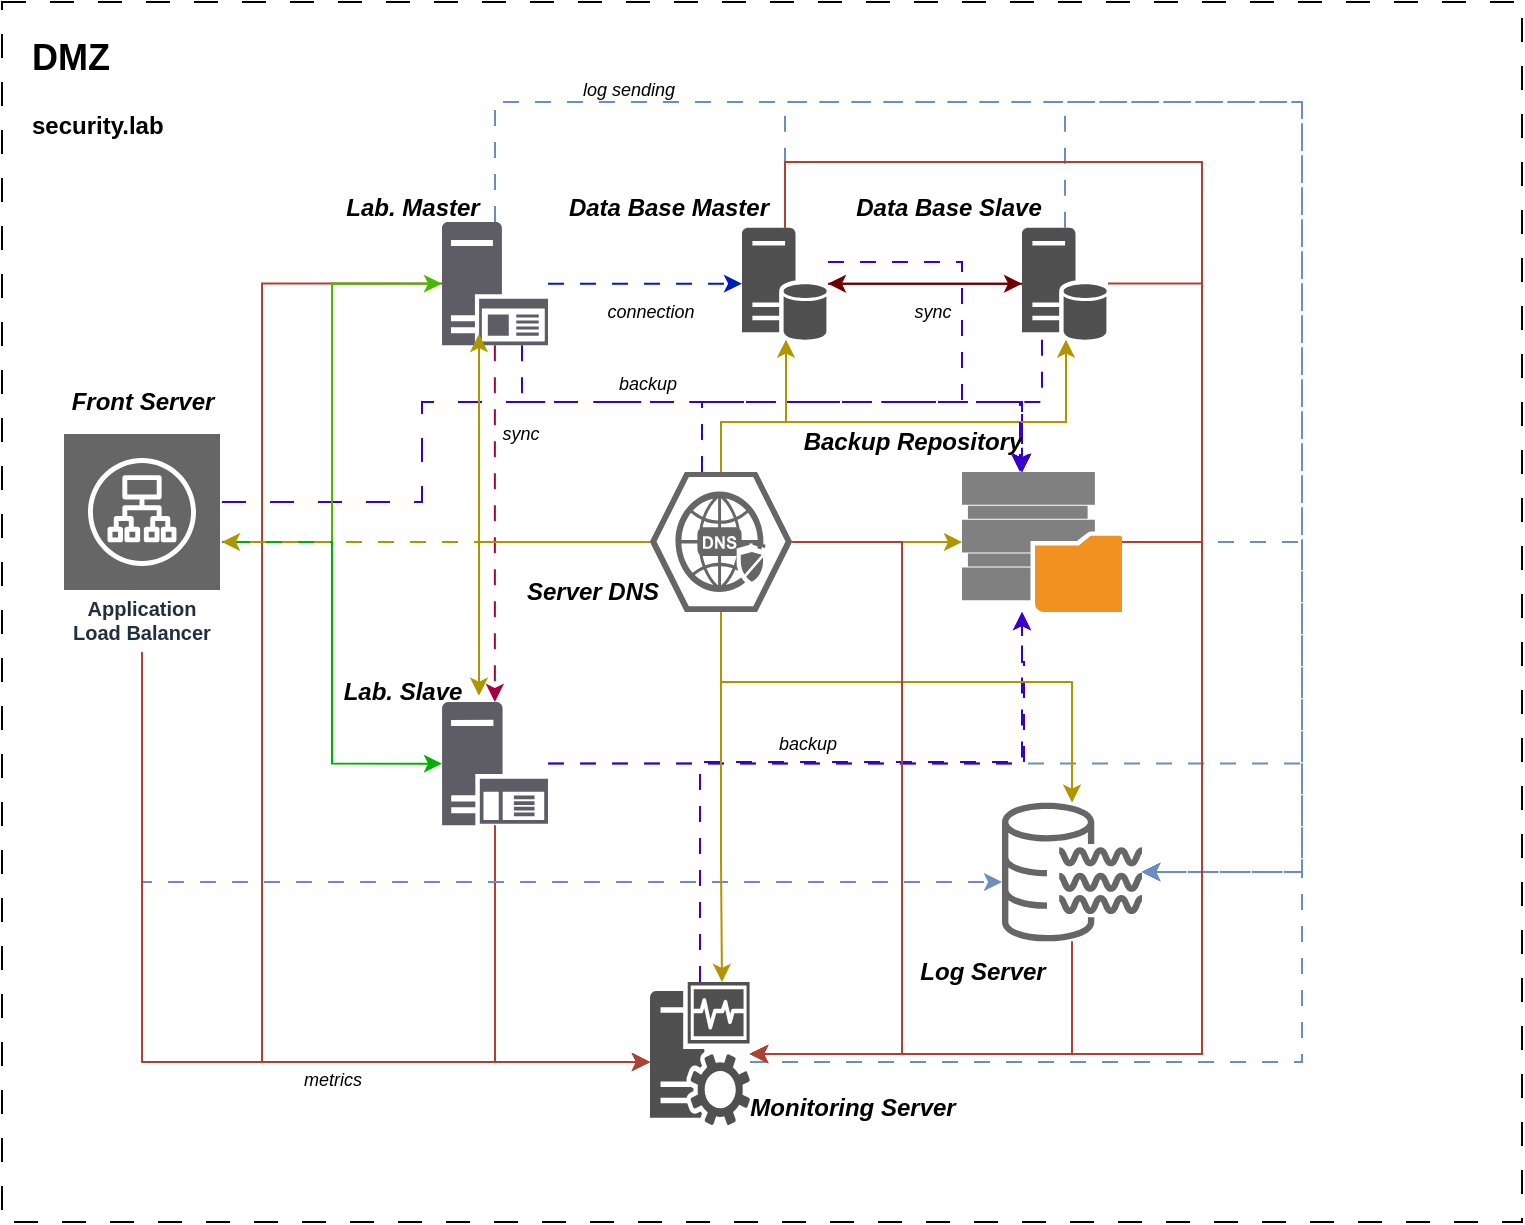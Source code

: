 <mxfile version="22.1.5" type="device">
  <diagram name="Страница — 1" id="-t3re-BX06nEjrZ5D4Mc">
    <mxGraphModel dx="680" dy="392" grid="1" gridSize="10" guides="1" tooltips="1" connect="1" arrows="1" fold="1" page="1" pageScale="1" pageWidth="827" pageHeight="1169" math="0" shadow="0">
      <root>
        <mxCell id="0" />
        <mxCell id="1" parent="0" />
        <mxCell id="7dTgv5AMzggEsHQyPAhG-71" value="" style="whiteSpace=wrap;html=1;dashed=1;dashPattern=12 12;" vertex="1" parent="1">
          <mxGeometry x="90" y="70" width="760" height="610" as="geometry" />
        </mxCell>
        <mxCell id="7dTgv5AMzggEsHQyPAhG-46" style="edgeStyle=orthogonalEdgeStyle;rounded=0;orthogonalLoop=1;jettySize=auto;html=1;entryX=0.5;entryY=0;entryDx=0;entryDy=0;entryPerimeter=0;fillColor=#d80073;strokeColor=#A50040;dashed=1;dashPattern=8 8;" edge="1" parent="1">
          <mxGeometry relative="1" as="geometry">
            <mxPoint x="336.43" y="241.63" as="sourcePoint" />
            <mxPoint x="336.43" y="420" as="targetPoint" />
          </mxGeometry>
        </mxCell>
        <mxCell id="7dTgv5AMzggEsHQyPAhG-20" style="edgeStyle=orthogonalEdgeStyle;rounded=0;orthogonalLoop=1;jettySize=auto;html=1;fillColor=#a20025;strokeColor=#6F0000;" edge="1" parent="1" source="7dTgv5AMzggEsHQyPAhG-3" target="7dTgv5AMzggEsHQyPAhG-4">
          <mxGeometry relative="1" as="geometry" />
        </mxCell>
        <mxCell id="7dTgv5AMzggEsHQyPAhG-25" style="edgeStyle=orthogonalEdgeStyle;rounded=0;orthogonalLoop=1;jettySize=auto;html=1;dashed=1;dashPattern=8 8;fillColor=#dae8fc;strokeColor=#6c8ebf;" edge="1" parent="1" source="7dTgv5AMzggEsHQyPAhG-3" target="7dTgv5AMzggEsHQyPAhG-16">
          <mxGeometry relative="1" as="geometry">
            <Array as="points">
              <mxPoint x="622" y="120" />
              <mxPoint x="740" y="120" />
              <mxPoint x="740" y="505" />
            </Array>
          </mxGeometry>
        </mxCell>
        <mxCell id="7dTgv5AMzggEsHQyPAhG-68" style="edgeStyle=orthogonalEdgeStyle;rounded=0;orthogonalLoop=1;jettySize=auto;html=1;fillColor=#fad9d5;strokeColor=#ae4132;" edge="1" parent="1" source="7dTgv5AMzggEsHQyPAhG-3" target="7dTgv5AMzggEsHQyPAhG-14">
          <mxGeometry relative="1" as="geometry">
            <Array as="points">
              <mxPoint x="690" y="211" />
              <mxPoint x="690" y="596" />
            </Array>
          </mxGeometry>
        </mxCell>
        <mxCell id="7dTgv5AMzggEsHQyPAhG-87" style="edgeStyle=orthogonalEdgeStyle;rounded=0;orthogonalLoop=1;jettySize=auto;html=1;fillColor=#6a00ff;strokeColor=#3700CC;dashed=1;dashPattern=8 8;" edge="1" parent="1" source="7dTgv5AMzggEsHQyPAhG-3" target="7dTgv5AMzggEsHQyPAhG-15">
          <mxGeometry relative="1" as="geometry">
            <Array as="points">
              <mxPoint x="610" y="270" />
              <mxPoint x="600" y="270" />
            </Array>
          </mxGeometry>
        </mxCell>
        <mxCell id="7dTgv5AMzggEsHQyPAhG-3" value="" style="sketch=0;pointerEvents=1;shadow=0;dashed=0;html=1;strokeColor=none;fillColor=#505050;labelPosition=center;verticalLabelPosition=bottom;verticalAlign=top;outlineConnect=0;align=center;shape=mxgraph.office.servers.database_server;" vertex="1" parent="1">
          <mxGeometry x="600" y="182.82" width="43" height="56" as="geometry" />
        </mxCell>
        <mxCell id="7dTgv5AMzggEsHQyPAhG-19" style="edgeStyle=orthogonalEdgeStyle;rounded=0;orthogonalLoop=1;jettySize=auto;html=1;fillColor=#a20025;strokeColor=#6F0000;" edge="1" parent="1" source="7dTgv5AMzggEsHQyPAhG-4" target="7dTgv5AMzggEsHQyPAhG-3">
          <mxGeometry relative="1" as="geometry" />
        </mxCell>
        <mxCell id="7dTgv5AMzggEsHQyPAhG-23" style="edgeStyle=orthogonalEdgeStyle;rounded=0;orthogonalLoop=1;jettySize=auto;html=1;dashed=1;dashPattern=8 8;fillColor=#dae8fc;strokeColor=#6c8ebf;" edge="1" parent="1" source="7dTgv5AMzggEsHQyPAhG-4" target="7dTgv5AMzggEsHQyPAhG-16">
          <mxGeometry relative="1" as="geometry">
            <Array as="points">
              <mxPoint x="482" y="120" />
              <mxPoint x="740" y="120" />
              <mxPoint x="740" y="505" />
            </Array>
          </mxGeometry>
        </mxCell>
        <mxCell id="7dTgv5AMzggEsHQyPAhG-69" style="edgeStyle=orthogonalEdgeStyle;rounded=0;orthogonalLoop=1;jettySize=auto;html=1;fillColor=#fad9d5;strokeColor=#ae4132;" edge="1" parent="1" source="7dTgv5AMzggEsHQyPAhG-4" target="7dTgv5AMzggEsHQyPAhG-14">
          <mxGeometry relative="1" as="geometry">
            <Array as="points">
              <mxPoint x="481" y="150" />
              <mxPoint x="690" y="150" />
              <mxPoint x="690" y="596" />
            </Array>
          </mxGeometry>
        </mxCell>
        <mxCell id="7dTgv5AMzggEsHQyPAhG-4" value="" style="sketch=0;pointerEvents=1;shadow=0;dashed=0;html=1;strokeColor=none;fillColor=#505050;labelPosition=center;verticalLabelPosition=bottom;verticalAlign=top;outlineConnect=0;align=center;shape=mxgraph.office.servers.database_server;" vertex="1" parent="1">
          <mxGeometry x="460" y="182.82" width="43" height="56" as="geometry" />
        </mxCell>
        <mxCell id="7dTgv5AMzggEsHQyPAhG-21" style="edgeStyle=orthogonalEdgeStyle;rounded=0;orthogonalLoop=1;jettySize=auto;html=1;fillColor=#0050ef;strokeColor=#001DBC;dashed=1;dashPattern=8 8;" edge="1" parent="1" source="7dTgv5AMzggEsHQyPAhG-9" target="7dTgv5AMzggEsHQyPAhG-4">
          <mxGeometry relative="1" as="geometry" />
        </mxCell>
        <mxCell id="7dTgv5AMzggEsHQyPAhG-22" style="edgeStyle=orthogonalEdgeStyle;rounded=0;orthogonalLoop=1;jettySize=auto;html=1;dashed=1;dashPattern=8 8;fillColor=#dae8fc;strokeColor=#6c8ebf;" edge="1" parent="1" source="7dTgv5AMzggEsHQyPAhG-9" target="7dTgv5AMzggEsHQyPAhG-16">
          <mxGeometry relative="1" as="geometry">
            <Array as="points">
              <mxPoint x="337" y="120" />
              <mxPoint x="740" y="120" />
              <mxPoint x="740" y="505" />
            </Array>
          </mxGeometry>
        </mxCell>
        <mxCell id="7dTgv5AMzggEsHQyPAhG-64" style="edgeStyle=orthogonalEdgeStyle;rounded=0;orthogonalLoop=1;jettySize=auto;html=1;fillColor=#fad9d5;strokeColor=#ae4132;" edge="1" parent="1" source="7dTgv5AMzggEsHQyPAhG-9" target="7dTgv5AMzggEsHQyPAhG-14">
          <mxGeometry relative="1" as="geometry">
            <Array as="points">
              <mxPoint x="220" y="211" />
              <mxPoint x="220" y="600" />
            </Array>
          </mxGeometry>
        </mxCell>
        <mxCell id="7dTgv5AMzggEsHQyPAhG-75" style="edgeStyle=orthogonalEdgeStyle;rounded=0;orthogonalLoop=1;jettySize=auto;html=1;fillColor=#6a00ff;strokeColor=#3700CC;dashed=1;dashPattern=8 8;" edge="1" parent="1" source="7dTgv5AMzggEsHQyPAhG-9" target="7dTgv5AMzggEsHQyPAhG-15">
          <mxGeometry relative="1" as="geometry">
            <Array as="points">
              <mxPoint x="350" y="270" />
              <mxPoint x="600" y="270" />
            </Array>
          </mxGeometry>
        </mxCell>
        <mxCell id="7dTgv5AMzggEsHQyPAhG-9" value="" style="sketch=0;aspect=fixed;pointerEvents=1;shadow=0;dashed=0;html=1;strokeColor=none;labelPosition=center;verticalLabelPosition=bottom;verticalAlign=top;align=center;fillColor=#5e5c64;shape=mxgraph.mscae.enterprise.application_server2" vertex="1" parent="1">
          <mxGeometry x="310" y="180" width="53" height="61.63" as="geometry" />
        </mxCell>
        <mxCell id="7dTgv5AMzggEsHQyPAhG-28" style="edgeStyle=orthogonalEdgeStyle;rounded=0;orthogonalLoop=1;jettySize=auto;html=1;dashed=1;dashPattern=8 8;fillColor=#dae8fc;strokeColor=#6c8ebf;" edge="1" parent="1" source="7dTgv5AMzggEsHQyPAhG-11" target="7dTgv5AMzggEsHQyPAhG-16">
          <mxGeometry relative="1" as="geometry">
            <Array as="points">
              <mxPoint x="740" y="451" />
              <mxPoint x="740" y="505" />
            </Array>
          </mxGeometry>
        </mxCell>
        <mxCell id="7dTgv5AMzggEsHQyPAhG-62" style="edgeStyle=orthogonalEdgeStyle;rounded=0;orthogonalLoop=1;jettySize=auto;html=1;fillColor=#fad9d5;strokeColor=#ae4132;" edge="1" parent="1" source="7dTgv5AMzggEsHQyPAhG-11" target="7dTgv5AMzggEsHQyPAhG-14">
          <mxGeometry relative="1" as="geometry">
            <Array as="points">
              <mxPoint x="337" y="600" />
            </Array>
          </mxGeometry>
        </mxCell>
        <mxCell id="7dTgv5AMzggEsHQyPAhG-83" style="edgeStyle=orthogonalEdgeStyle;rounded=0;orthogonalLoop=1;jettySize=auto;html=1;fillColor=#6a00ff;strokeColor=#3700CC;dashed=1;dashPattern=8 8;" edge="1" parent="1" source="7dTgv5AMzggEsHQyPAhG-11" target="7dTgv5AMzggEsHQyPAhG-15">
          <mxGeometry relative="1" as="geometry">
            <Array as="points">
              <mxPoint x="600" y="451" />
            </Array>
          </mxGeometry>
        </mxCell>
        <mxCell id="7dTgv5AMzggEsHQyPAhG-11" value="" style="sketch=0;aspect=fixed;pointerEvents=1;shadow=0;dashed=0;html=1;strokeColor=none;labelPosition=center;verticalLabelPosition=bottom;verticalAlign=top;align=center;fillColor=#5e5c64;shape=mxgraph.mscae.enterprise.application_server" vertex="1" parent="1">
          <mxGeometry x="310" y="420" width="53" height="61.63" as="geometry" />
        </mxCell>
        <mxCell id="7dTgv5AMzggEsHQyPAhG-29" style="edgeStyle=orthogonalEdgeStyle;rounded=0;orthogonalLoop=1;jettySize=auto;html=1;dashed=1;dashPattern=8 8;fillColor=#dae8fc;strokeColor=#6c8ebf;" edge="1" parent="1" source="7dTgv5AMzggEsHQyPAhG-12" target="7dTgv5AMzggEsHQyPAhG-16">
          <mxGeometry relative="1" as="geometry">
            <Array as="points">
              <mxPoint x="160" y="510" />
            </Array>
          </mxGeometry>
        </mxCell>
        <mxCell id="7dTgv5AMzggEsHQyPAhG-63" style="edgeStyle=orthogonalEdgeStyle;rounded=0;orthogonalLoop=1;jettySize=auto;html=1;fillColor=#fad9d5;strokeColor=#ae4132;" edge="1" parent="1" source="7dTgv5AMzggEsHQyPAhG-12" target="7dTgv5AMzggEsHQyPAhG-14">
          <mxGeometry relative="1" as="geometry">
            <Array as="points">
              <mxPoint x="160" y="600" />
            </Array>
          </mxGeometry>
        </mxCell>
        <mxCell id="7dTgv5AMzggEsHQyPAhG-70" value="&lt;font size=&quot;1&quot;&gt;&lt;i style=&quot;font-size: 9px;&quot;&gt;metrics&lt;/i&gt;&lt;/font&gt;" style="edgeLabel;html=1;align=center;verticalAlign=middle;resizable=0;points=[];" vertex="1" connectable="0" parent="7dTgv5AMzggEsHQyPAhG-63">
          <mxGeometry x="0.308" y="-4" relative="1" as="geometry">
            <mxPoint y="4" as="offset" />
          </mxGeometry>
        </mxCell>
        <mxCell id="7dTgv5AMzggEsHQyPAhG-73" style="edgeStyle=orthogonalEdgeStyle;rounded=0;orthogonalLoop=1;jettySize=auto;html=1;dashed=1;dashPattern=12 12;fillColor=#6a00ff;strokeColor=#3700CC;" edge="1" parent="1" source="7dTgv5AMzggEsHQyPAhG-12" target="7dTgv5AMzggEsHQyPAhG-15">
          <mxGeometry relative="1" as="geometry">
            <Array as="points">
              <mxPoint x="300" y="320" />
              <mxPoint x="300" y="270" />
              <mxPoint x="600" y="270" />
            </Array>
          </mxGeometry>
        </mxCell>
        <mxCell id="7dTgv5AMzggEsHQyPAhG-12" value="Application Load Balancer" style="sketch=0;outlineConnect=0;fontColor=#232F3E;gradientColor=none;strokeColor=#ffffff;fillColor=#666666;dashed=0;verticalLabelPosition=middle;verticalAlign=bottom;align=center;html=1;whiteSpace=wrap;fontSize=10;fontStyle=1;spacing=3;shape=mxgraph.aws4.productIcon;prIcon=mxgraph.aws4.application_load_balancer;" vertex="1" parent="1">
          <mxGeometry x="120" y="285" width="80" height="110" as="geometry" />
        </mxCell>
        <mxCell id="7dTgv5AMzggEsHQyPAhG-27" style="edgeStyle=orthogonalEdgeStyle;rounded=0;orthogonalLoop=1;jettySize=auto;html=1;dashed=1;dashPattern=8 8;fillColor=#dae8fc;strokeColor=#6c8ebf;" edge="1" parent="1" source="7dTgv5AMzggEsHQyPAhG-14" target="7dTgv5AMzggEsHQyPAhG-16">
          <mxGeometry relative="1" as="geometry">
            <Array as="points">
              <mxPoint x="740" y="600" />
              <mxPoint x="740" y="505" />
            </Array>
          </mxGeometry>
        </mxCell>
        <mxCell id="7dTgv5AMzggEsHQyPAhG-88" style="edgeStyle=orthogonalEdgeStyle;rounded=0;orthogonalLoop=1;jettySize=auto;html=1;fillColor=#6a00ff;strokeColor=#3700CC;dashed=1;dashPattern=8 8;" edge="1" parent="1" source="7dTgv5AMzggEsHQyPAhG-14" target="7dTgv5AMzggEsHQyPAhG-15">
          <mxGeometry relative="1" as="geometry">
            <mxPoint x="600" y="380" as="targetPoint" />
            <Array as="points">
              <mxPoint x="439" y="450" />
              <mxPoint x="601" y="450" />
              <mxPoint x="601" y="400" />
              <mxPoint x="600" y="400" />
            </Array>
          </mxGeometry>
        </mxCell>
        <mxCell id="7dTgv5AMzggEsHQyPAhG-14" value="" style="sketch=0;pointerEvents=1;shadow=0;dashed=0;html=1;strokeColor=none;fillColor=#505050;labelPosition=center;verticalLabelPosition=bottom;verticalAlign=top;outlineConnect=0;align=center;shape=mxgraph.office.servers.monitoring_sql_reporting_services;" vertex="1" parent="1">
          <mxGeometry x="414" y="560" width="50" height="71.63" as="geometry" />
        </mxCell>
        <mxCell id="7dTgv5AMzggEsHQyPAhG-26" style="edgeStyle=orthogonalEdgeStyle;rounded=0;orthogonalLoop=1;jettySize=auto;html=1;dashed=1;dashPattern=8 8;fillColor=#dae8fc;strokeColor=#6c8ebf;" edge="1" parent="1" source="7dTgv5AMzggEsHQyPAhG-15" target="7dTgv5AMzggEsHQyPAhG-16">
          <mxGeometry relative="1" as="geometry">
            <Array as="points">
              <mxPoint x="740" y="340" />
              <mxPoint x="740" y="505" />
            </Array>
          </mxGeometry>
        </mxCell>
        <mxCell id="7dTgv5AMzggEsHQyPAhG-67" style="edgeStyle=orthogonalEdgeStyle;rounded=0;orthogonalLoop=1;jettySize=auto;html=1;fillColor=#fad9d5;strokeColor=#ae4132;" edge="1" parent="1" source="7dTgv5AMzggEsHQyPAhG-15" target="7dTgv5AMzggEsHQyPAhG-14">
          <mxGeometry relative="1" as="geometry">
            <Array as="points">
              <mxPoint x="690" y="340" />
              <mxPoint x="690" y="596" />
            </Array>
          </mxGeometry>
        </mxCell>
        <mxCell id="7dTgv5AMzggEsHQyPAhG-15" value="" style="shadow=0;dashed=0;html=1;strokeColor=none;fillColor=#808080;labelPosition=center;verticalLabelPosition=bottom;verticalAlign=top;align=center;outlineConnect=0;shape=mxgraph.veeam.2d.backup_repository;" vertex="1" parent="1">
          <mxGeometry x="570" y="305" width="80" height="70" as="geometry" />
        </mxCell>
        <mxCell id="7dTgv5AMzggEsHQyPAhG-66" style="edgeStyle=orthogonalEdgeStyle;rounded=0;orthogonalLoop=1;jettySize=auto;html=1;fillColor=#fad9d5;strokeColor=#ae4132;" edge="1" parent="1" source="7dTgv5AMzggEsHQyPAhG-16" target="7dTgv5AMzggEsHQyPAhG-14">
          <mxGeometry relative="1" as="geometry">
            <Array as="points">
              <mxPoint x="625" y="596" />
            </Array>
          </mxGeometry>
        </mxCell>
        <mxCell id="7dTgv5AMzggEsHQyPAhG-16" value="" style="sketch=0;outlineConnect=0;fontColor=#232F3E;gradientColor=none;fillColor=#666666;strokeColor=none;dashed=0;verticalLabelPosition=bottom;verticalAlign=top;align=center;html=1;fontSize=12;fontStyle=0;aspect=fixed;pointerEvents=1;shape=mxgraph.aws4.data_lake_resource_icon;" vertex="1" parent="1">
          <mxGeometry x="590" y="470" width="70" height="70" as="geometry" />
        </mxCell>
        <mxCell id="7dTgv5AMzggEsHQyPAhG-17" style="edgeStyle=orthogonalEdgeStyle;rounded=0;orthogonalLoop=1;jettySize=auto;html=1;entryX=0;entryY=0.5;entryDx=0;entryDy=0;entryPerimeter=0;fillColor=#60a917;strokeColor=#47BA00;" edge="1" parent="1" source="7dTgv5AMzggEsHQyPAhG-12" target="7dTgv5AMzggEsHQyPAhG-9">
          <mxGeometry relative="1" as="geometry" />
        </mxCell>
        <mxCell id="7dTgv5AMzggEsHQyPAhG-18" style="edgeStyle=orthogonalEdgeStyle;rounded=0;orthogonalLoop=1;jettySize=auto;html=1;entryX=0;entryY=0.5;entryDx=0;entryDy=0;entryPerimeter=0;fillColor=#008a00;strokeColor=#00B000;" edge="1" parent="1" source="7dTgv5AMzggEsHQyPAhG-12" target="7dTgv5AMzggEsHQyPAhG-11">
          <mxGeometry relative="1" as="geometry" />
        </mxCell>
        <mxCell id="7dTgv5AMzggEsHQyPAhG-35" style="edgeStyle=orthogonalEdgeStyle;rounded=0;orthogonalLoop=1;jettySize=auto;html=1;fillColor=#e3c800;strokeColor=#B09500;" edge="1" parent="1" source="7dTgv5AMzggEsHQyPAhG-30" target="7dTgv5AMzggEsHQyPAhG-15">
          <mxGeometry relative="1" as="geometry" />
        </mxCell>
        <mxCell id="7dTgv5AMzggEsHQyPAhG-38" style="edgeStyle=orthogonalEdgeStyle;rounded=0;orthogonalLoop=1;jettySize=auto;html=1;fillColor=#e3c800;strokeColor=#B09500;" edge="1" parent="1" source="7dTgv5AMzggEsHQyPAhG-30" target="7dTgv5AMzggEsHQyPAhG-16">
          <mxGeometry relative="1" as="geometry">
            <Array as="points">
              <mxPoint x="450" y="410" />
              <mxPoint x="625" y="410" />
            </Array>
          </mxGeometry>
        </mxCell>
        <mxCell id="7dTgv5AMzggEsHQyPAhG-39" style="edgeStyle=orthogonalEdgeStyle;rounded=0;orthogonalLoop=1;jettySize=auto;html=1;fillColor=#e3c800;strokeColor=#B09500;" edge="1" parent="1" source="7dTgv5AMzggEsHQyPAhG-30" target="7dTgv5AMzggEsHQyPAhG-14">
          <mxGeometry relative="1" as="geometry">
            <Array as="points">
              <mxPoint x="450" y="500" />
              <mxPoint x="450" y="500" />
            </Array>
          </mxGeometry>
        </mxCell>
        <mxCell id="7dTgv5AMzggEsHQyPAhG-41" style="edgeStyle=orthogonalEdgeStyle;rounded=0;orthogonalLoop=1;jettySize=auto;html=1;fillColor=#e3c800;strokeColor=#B09500;" edge="1" parent="1" source="7dTgv5AMzggEsHQyPAhG-30" target="7dTgv5AMzggEsHQyPAhG-4">
          <mxGeometry relative="1" as="geometry">
            <Array as="points">
              <mxPoint x="450" y="280" />
              <mxPoint x="482" y="280" />
            </Array>
          </mxGeometry>
        </mxCell>
        <mxCell id="7dTgv5AMzggEsHQyPAhG-42" style="edgeStyle=orthogonalEdgeStyle;rounded=0;orthogonalLoop=1;jettySize=auto;html=1;fillColor=#e3c800;strokeColor=#B09500;" edge="1" parent="1" source="7dTgv5AMzggEsHQyPAhG-30" target="7dTgv5AMzggEsHQyPAhG-3">
          <mxGeometry relative="1" as="geometry">
            <Array as="points">
              <mxPoint x="450" y="280" />
              <mxPoint x="622" y="280" />
            </Array>
          </mxGeometry>
        </mxCell>
        <mxCell id="7dTgv5AMzggEsHQyPAhG-44" style="edgeStyle=orthogonalEdgeStyle;rounded=0;orthogonalLoop=1;jettySize=auto;html=1;fillColor=#e3c800;strokeColor=#B09500;dashed=1;dashPattern=8 8;" edge="1" parent="1" source="7dTgv5AMzggEsHQyPAhG-30" target="7dTgv5AMzggEsHQyPAhG-12">
          <mxGeometry relative="1" as="geometry" />
        </mxCell>
        <mxCell id="7dTgv5AMzggEsHQyPAhG-65" style="edgeStyle=orthogonalEdgeStyle;rounded=0;orthogonalLoop=1;jettySize=auto;html=1;fillColor=#fad9d5;strokeColor=#ae4132;" edge="1" parent="1" source="7dTgv5AMzggEsHQyPAhG-30" target="7dTgv5AMzggEsHQyPAhG-14">
          <mxGeometry relative="1" as="geometry">
            <Array as="points">
              <mxPoint x="540" y="340" />
              <mxPoint x="540" y="596" />
            </Array>
          </mxGeometry>
        </mxCell>
        <mxCell id="7dTgv5AMzggEsHQyPAhG-80" style="edgeStyle=orthogonalEdgeStyle;rounded=0;orthogonalLoop=1;jettySize=auto;html=1;fillColor=#6a00ff;strokeColor=#3700CC;dashed=1;dashPattern=8 8;" edge="1" parent="1" source="7dTgv5AMzggEsHQyPAhG-30" target="7dTgv5AMzggEsHQyPAhG-15">
          <mxGeometry relative="1" as="geometry">
            <Array as="points">
              <mxPoint x="440" y="270" />
              <mxPoint x="600" y="270" />
            </Array>
          </mxGeometry>
        </mxCell>
        <mxCell id="7dTgv5AMzggEsHQyPAhG-30" value="" style="verticalLabelPosition=bottom;sketch=0;html=1;fillColor=#666666;strokeColor=#ffffff;verticalAlign=top;align=center;points=[[0,0.5,0],[0.125,0.25,0],[0.25,0,0],[0.5,0,0],[0.75,0,0],[0.875,0.25,0],[1,0.5,0],[0.875,0.75,0],[0.75,1,0],[0.5,1,0],[0.125,0.75,0]];pointerEvents=1;shape=mxgraph.cisco_safe.compositeIcon;bgIcon=mxgraph.cisco_safe.design.blank_device;resIcon=mxgraph.cisco_safe.design.secure_dns_2;" vertex="1" parent="1">
          <mxGeometry x="414" y="305" width="71" height="70" as="geometry" />
        </mxCell>
        <mxCell id="7dTgv5AMzggEsHQyPAhG-34" style="edgeStyle=orthogonalEdgeStyle;rounded=0;orthogonalLoop=1;jettySize=auto;html=1;entryX=0.349;entryY=-0.051;entryDx=0;entryDy=0;entryPerimeter=0;fillColor=#e3c800;strokeColor=#B09500;" edge="1" parent="1" source="7dTgv5AMzggEsHQyPAhG-30" target="7dTgv5AMzggEsHQyPAhG-11">
          <mxGeometry relative="1" as="geometry" />
        </mxCell>
        <mxCell id="7dTgv5AMzggEsHQyPAhG-36" style="edgeStyle=orthogonalEdgeStyle;rounded=0;orthogonalLoop=1;jettySize=auto;html=1;entryX=0.349;entryY=0.909;entryDx=0;entryDy=0;entryPerimeter=0;fillColor=#e3c800;strokeColor=#B09500;" edge="1" parent="1" source="7dTgv5AMzggEsHQyPAhG-30" target="7dTgv5AMzggEsHQyPAhG-9">
          <mxGeometry relative="1" as="geometry" />
        </mxCell>
        <mxCell id="7dTgv5AMzggEsHQyPAhG-47" value="&lt;font size=&quot;1&quot;&gt;&lt;i style=&quot;font-size: 9px;&quot;&gt;sync&lt;/i&gt;&lt;/font&gt;" style="text;html=1;align=center;verticalAlign=middle;resizable=0;points=[];autosize=1;strokeColor=none;fillColor=none;" vertex="1" parent="1">
          <mxGeometry x="329" y="270" width="40" height="30" as="geometry" />
        </mxCell>
        <mxCell id="7dTgv5AMzggEsHQyPAhG-48" value="&lt;b&gt;&lt;i&gt;Front Server&lt;/i&gt;&lt;/b&gt;" style="text;html=1;align=center;verticalAlign=middle;resizable=0;points=[];autosize=1;strokeColor=none;fillColor=none;" vertex="1" parent="1">
          <mxGeometry x="115" y="255" width="90" height="30" as="geometry" />
        </mxCell>
        <mxCell id="7dTgv5AMzggEsHQyPAhG-49" value="&lt;i&gt;&lt;b&gt;Lab. Master&lt;/b&gt;&lt;/i&gt;" style="text;html=1;align=center;verticalAlign=middle;resizable=0;points=[];autosize=1;strokeColor=none;fillColor=none;" vertex="1" parent="1">
          <mxGeometry x="250" y="158" width="90" height="30" as="geometry" />
        </mxCell>
        <mxCell id="7dTgv5AMzggEsHQyPAhG-50" value="&lt;i&gt;&lt;b&gt;Lab. Slave&lt;/b&gt;&lt;/i&gt;" style="text;html=1;align=center;verticalAlign=middle;resizable=0;points=[];autosize=1;strokeColor=none;fillColor=none;" vertex="1" parent="1">
          <mxGeometry x="250" y="400" width="80" height="30" as="geometry" />
        </mxCell>
        <mxCell id="7dTgv5AMzggEsHQyPAhG-51" value="&lt;b&gt;&lt;i&gt;Data Base Master&lt;br&gt;&lt;/i&gt;&lt;/b&gt;" style="text;html=1;align=center;verticalAlign=middle;resizable=0;points=[];autosize=1;strokeColor=none;fillColor=none;" vertex="1" parent="1">
          <mxGeometry x="363" y="158" width="120" height="30" as="geometry" />
        </mxCell>
        <mxCell id="7dTgv5AMzggEsHQyPAhG-53" value="&lt;b&gt;&lt;i&gt;Data Base Slave&lt;br&gt;&lt;/i&gt;&lt;/b&gt;" style="text;html=1;align=center;verticalAlign=middle;resizable=0;points=[];autosize=1;strokeColor=none;fillColor=none;" vertex="1" parent="1">
          <mxGeometry x="503" y="158" width="120" height="30" as="geometry" />
        </mxCell>
        <mxCell id="7dTgv5AMzggEsHQyPAhG-54" value="&lt;font size=&quot;1&quot;&gt;&lt;i style=&quot;font-size: 9px;&quot;&gt;connection&lt;/i&gt;&lt;/font&gt;" style="text;html=1;align=center;verticalAlign=middle;resizable=0;points=[];autosize=1;strokeColor=none;fillColor=none;" vertex="1" parent="1">
          <mxGeometry x="379" y="208.82" width="70" height="30" as="geometry" />
        </mxCell>
        <mxCell id="7dTgv5AMzggEsHQyPAhG-55" value="&lt;font size=&quot;1&quot;&gt;&lt;i style=&quot;font-size: 9px;&quot;&gt;sync&lt;/i&gt;&lt;/font&gt;" style="text;html=1;align=center;verticalAlign=middle;resizable=0;points=[];autosize=1;strokeColor=none;fillColor=none;" vertex="1" parent="1">
          <mxGeometry x="535" y="208.82" width="40" height="30" as="geometry" />
        </mxCell>
        <mxCell id="7dTgv5AMzggEsHQyPAhG-57" value="&lt;font size=&quot;1&quot;&gt;&lt;i style=&quot;font-size: 9px;&quot;&gt;log sending&lt;/i&gt;&lt;/font&gt;" style="text;html=1;align=center;verticalAlign=middle;resizable=0;points=[];autosize=1;strokeColor=none;fillColor=none;" vertex="1" parent="1">
          <mxGeometry x="368" y="98" width="70" height="30" as="geometry" />
        </mxCell>
        <mxCell id="7dTgv5AMzggEsHQyPAhG-59" value="&lt;i&gt;&lt;b&gt;Log Server&lt;/b&gt;&lt;/i&gt;" style="text;html=1;align=center;verticalAlign=middle;resizable=0;points=[];autosize=1;strokeColor=none;fillColor=none;" vertex="1" parent="1">
          <mxGeometry x="535" y="540" width="90" height="30" as="geometry" />
        </mxCell>
        <mxCell id="7dTgv5AMzggEsHQyPAhG-60" value="&lt;i&gt;&lt;b&gt;Monitoring Server&lt;/b&gt;&lt;/i&gt;" style="text;html=1;align=center;verticalAlign=middle;resizable=0;points=[];autosize=1;strokeColor=none;fillColor=none;" vertex="1" parent="1">
          <mxGeometry x="450" y="608" width="130" height="30" as="geometry" />
        </mxCell>
        <mxCell id="7dTgv5AMzggEsHQyPAhG-61" value="&lt;i&gt;&lt;b&gt;Server DNS&lt;/b&gt;&lt;/i&gt;" style="text;html=1;align=center;verticalAlign=middle;resizable=0;points=[];autosize=1;strokeColor=none;fillColor=none;" vertex="1" parent="1">
          <mxGeometry x="340" y="350" width="90" height="30" as="geometry" />
        </mxCell>
        <mxCell id="7dTgv5AMzggEsHQyPAhG-72" value="&lt;h2&gt;DMZ &lt;br&gt;&lt;/h2&gt;&lt;h4&gt;security.lab&lt;/h4&gt;&lt;h1&gt;&lt;/h1&gt;" style="text;html=1;strokeColor=none;fillColor=none;spacing=5;spacingTop=-20;whiteSpace=wrap;overflow=hidden;rounded=0;" vertex="1" parent="1">
          <mxGeometry x="100" y="83" width="100" height="60" as="geometry" />
        </mxCell>
        <mxCell id="7dTgv5AMzggEsHQyPAhG-58" value="&lt;i&gt;&lt;b&gt;Backup Repository&lt;/b&gt;&lt;/i&gt;" style="text;html=1;align=center;verticalAlign=middle;resizable=0;points=[];autosize=1;strokeColor=none;fillColor=none;" vertex="1" parent="1">
          <mxGeometry x="480" y="275" width="130" height="30" as="geometry" />
        </mxCell>
        <mxCell id="7dTgv5AMzggEsHQyPAhG-84" style="edgeStyle=orthogonalEdgeStyle;rounded=0;orthogonalLoop=1;jettySize=auto;html=1;fillColor=#6a00ff;strokeColor=#3700CC;dashed=1;dashPattern=8 8;" edge="1" parent="1" source="7dTgv5AMzggEsHQyPAhG-4" target="7dTgv5AMzggEsHQyPAhG-15">
          <mxGeometry relative="1" as="geometry">
            <mxPoint x="600" y="300" as="targetPoint" />
            <Array as="points">
              <mxPoint x="570" y="200" />
              <mxPoint x="570" y="270" />
              <mxPoint x="599" y="270" />
            </Array>
          </mxGeometry>
        </mxCell>
        <mxCell id="7dTgv5AMzggEsHQyPAhG-89" value="&lt;i&gt;&lt;font style=&quot;font-size: 9px;&quot;&gt;backup&lt;/font&gt;&lt;/i&gt;" style="text;html=1;strokeColor=none;fillColor=none;align=center;verticalAlign=middle;whiteSpace=wrap;rounded=0;" vertex="1" parent="1">
          <mxGeometry x="383" y="245" width="60" height="30" as="geometry" />
        </mxCell>
        <mxCell id="7dTgv5AMzggEsHQyPAhG-90" value="&lt;i&gt;&lt;font style=&quot;font-size: 9px;&quot;&gt;backup&lt;/font&gt;&lt;/i&gt;" style="text;html=1;strokeColor=none;fillColor=none;align=center;verticalAlign=middle;whiteSpace=wrap;rounded=0;" vertex="1" parent="1">
          <mxGeometry x="463" y="425" width="60" height="30" as="geometry" />
        </mxCell>
      </root>
    </mxGraphModel>
  </diagram>
</mxfile>
